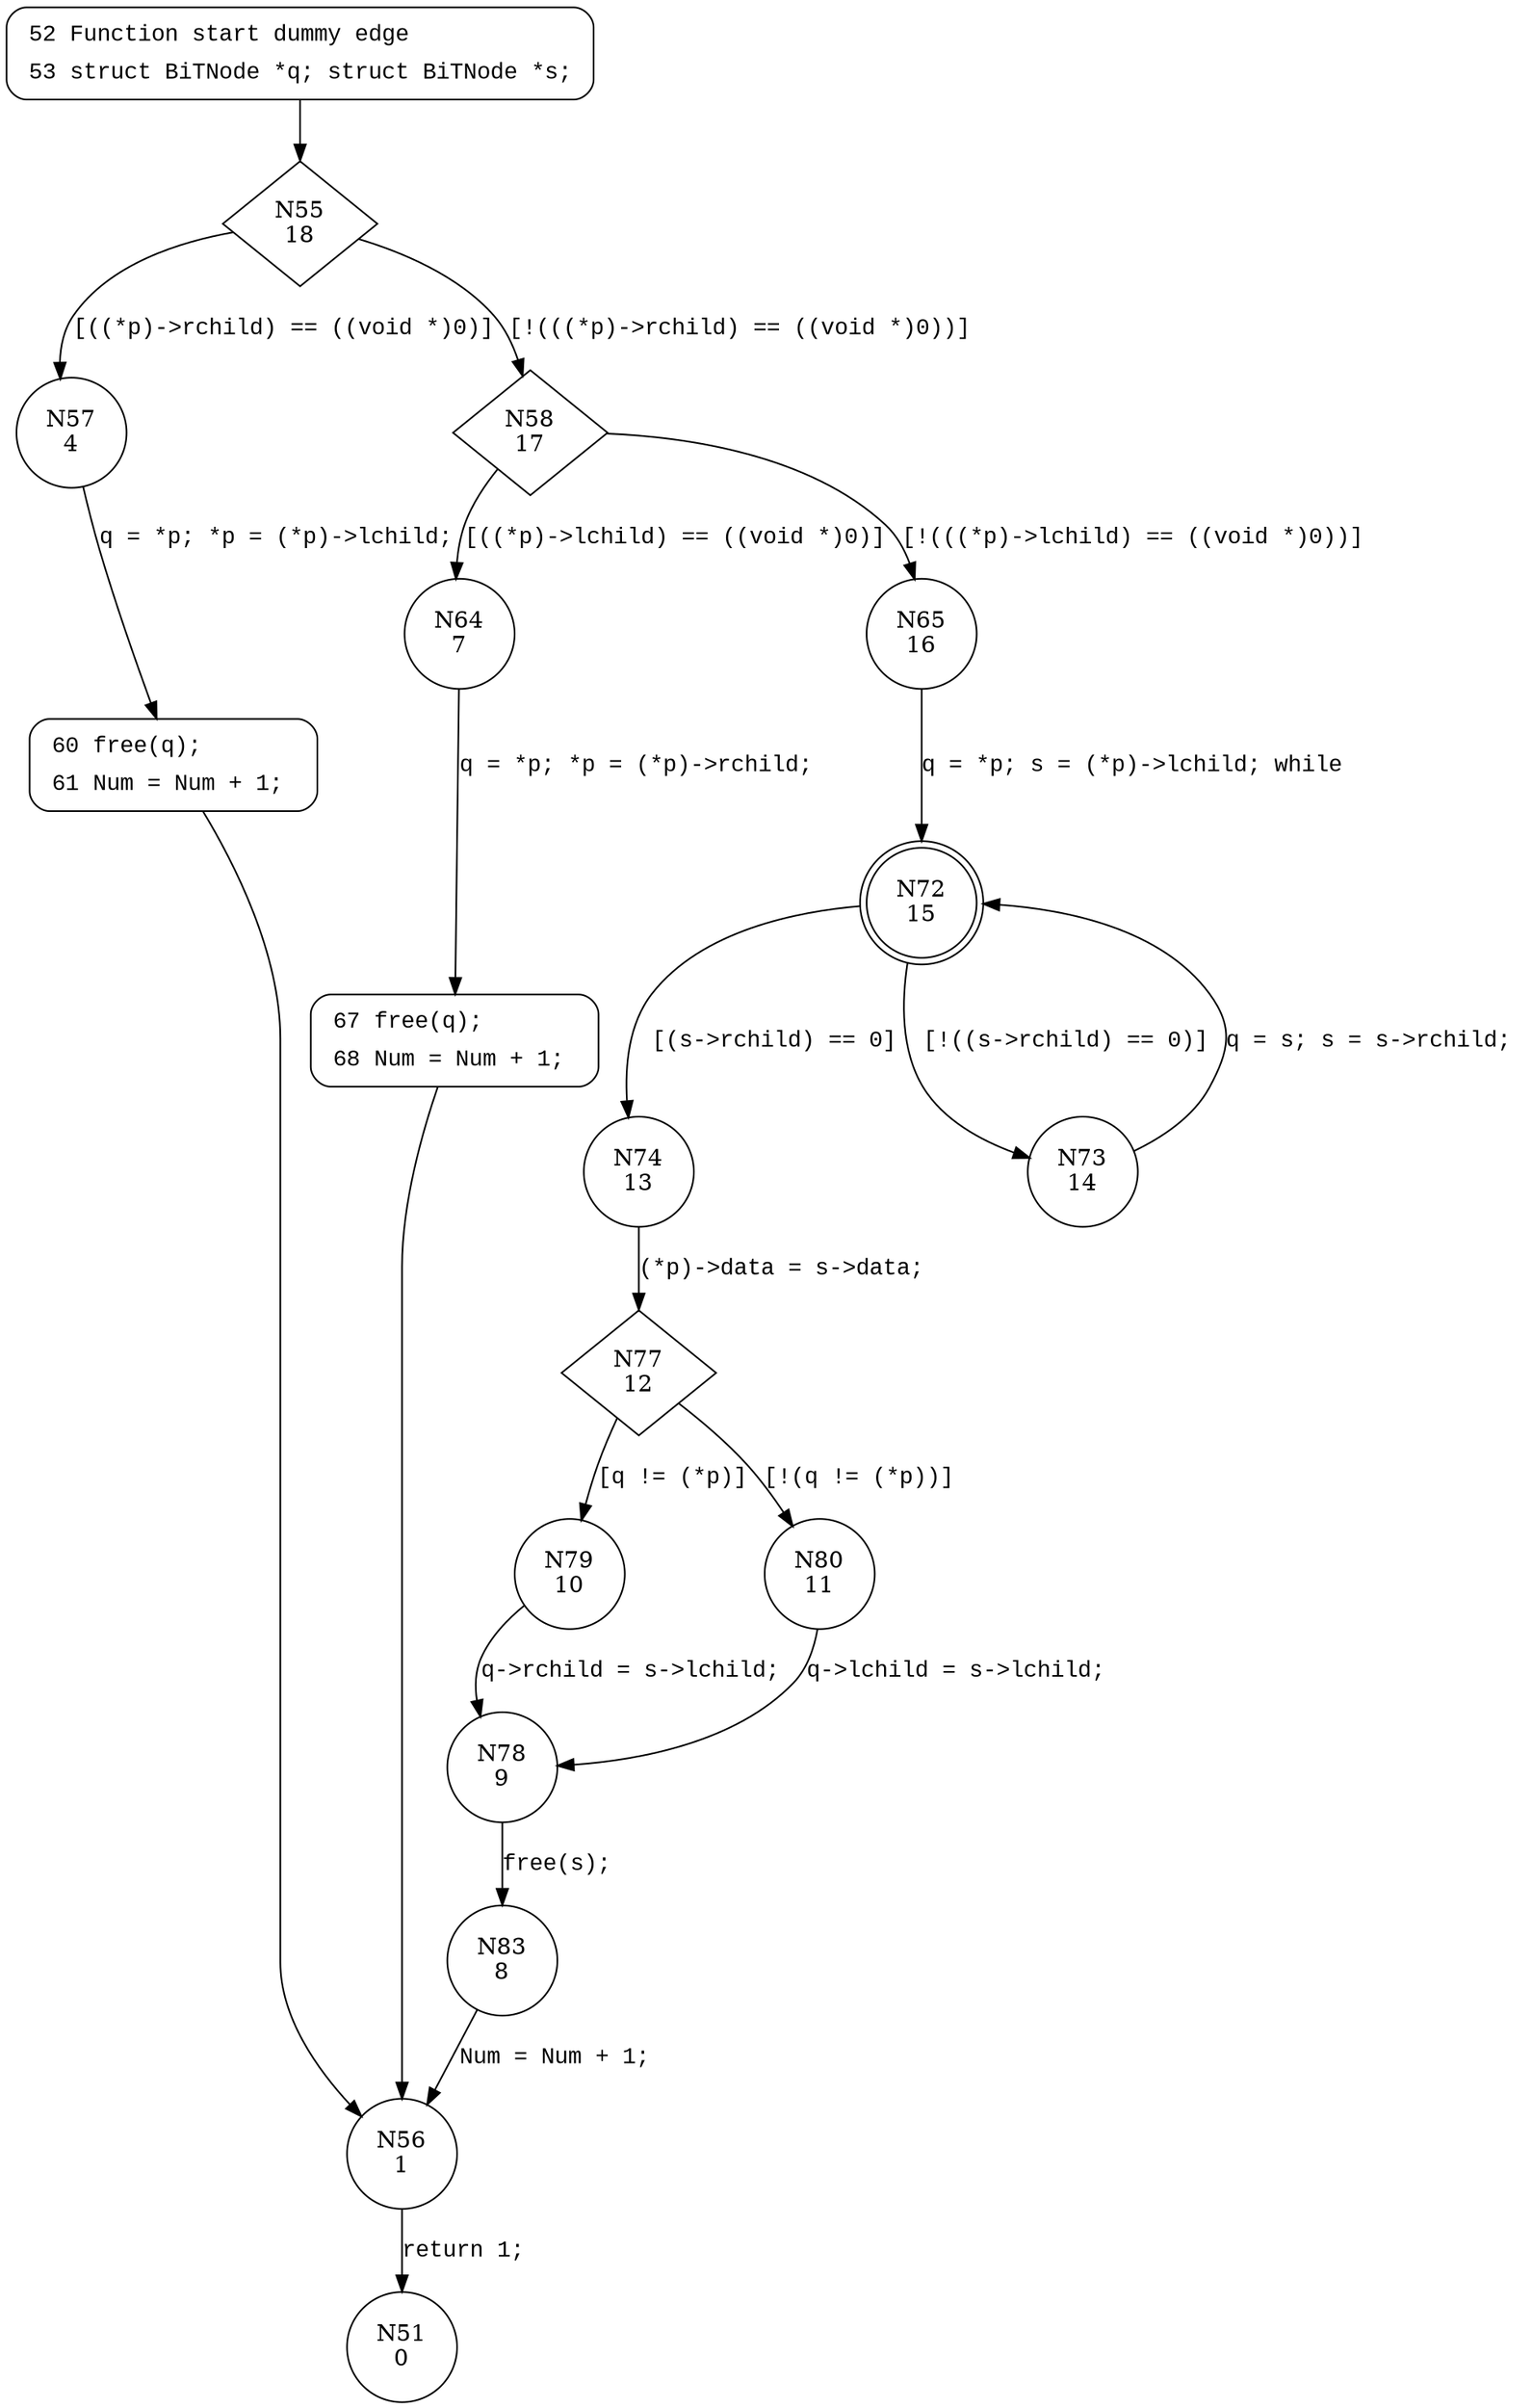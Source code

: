 digraph Delete {
55 [shape="diamond" label="N55\n18"]
57 [shape="circle" label="N57\n4"]
58 [shape="diamond" label="N58\n17"]
64 [shape="circle" label="N64\n7"]
65 [shape="circle" label="N65\n16"]
72 [shape="doublecircle" label="N72\n15"]
74 [shape="circle" label="N74\n13"]
73 [shape="circle" label="N73\n14"]
77 [shape="diamond" label="N77\n12"]
79 [shape="circle" label="N79\n10"]
80 [shape="circle" label="N80\n11"]
78 [shape="circle" label="N78\n9"]
83 [shape="circle" label="N83\n8"]
56 [shape="circle" label="N56\n1"]
51 [shape="circle" label="N51\n0"]
67 [shape="circle" label="N67\n6"]
60 [shape="circle" label="N60\n3"]
52 [style="filled,bold" penwidth="1" fillcolor="white" fontname="Courier New" shape="Mrecord" label=<<table border="0" cellborder="0" cellpadding="3" bgcolor="white"><tr><td align="right">52</td><td align="left">Function start dummy edge</td></tr><tr><td align="right">53</td><td align="left">struct BiTNode *q; struct BiTNode *s;</td></tr></table>>]
52 -> 55[label=""]
67 [style="filled,bold" penwidth="1" fillcolor="white" fontname="Courier New" shape="Mrecord" label=<<table border="0" cellborder="0" cellpadding="3" bgcolor="white"><tr><td align="right">67</td><td align="left">free(q);</td></tr><tr><td align="right">68</td><td align="left">Num = Num + 1; </td></tr></table>>]
67 -> 56[label=""]
60 [style="filled,bold" penwidth="1" fillcolor="white" fontname="Courier New" shape="Mrecord" label=<<table border="0" cellborder="0" cellpadding="3" bgcolor="white"><tr><td align="right">60</td><td align="left">free(q);</td></tr><tr><td align="right">61</td><td align="left">Num = Num + 1; </td></tr></table>>]
60 -> 56[label=""]
55 -> 57 [label="[((*p)->rchild) == ((void *)0)]" fontname="Courier New"]
55 -> 58 [label="[!(((*p)->rchild) == ((void *)0))]" fontname="Courier New"]
58 -> 64 [label="[((*p)->lchild) == ((void *)0)]" fontname="Courier New"]
58 -> 65 [label="[!(((*p)->lchild) == ((void *)0))]" fontname="Courier New"]
72 -> 74 [label="[(s->rchild) == 0]" fontname="Courier New"]
72 -> 73 [label="[!((s->rchild) == 0)]" fontname="Courier New"]
74 -> 77 [label="(*p)->data = s->data;" fontname="Courier New"]
77 -> 79 [label="[q != (*p)]" fontname="Courier New"]
77 -> 80 [label="[!(q != (*p))]" fontname="Courier New"]
78 -> 83 [label="free(s);" fontname="Courier New"]
56 -> 51 [label="return 1;" fontname="Courier New"]
64 -> 67 [label="q = *p; *p = (*p)->rchild;" fontname="Courier New"]
57 -> 60 [label="q = *p; *p = (*p)->lchild;" fontname="Courier New"]
65 -> 72 [label="q = *p; s = (*p)->lchild; while" fontname="Courier New"]
73 -> 72 [label="q = s; s = s->rchild; " fontname="Courier New"]
80 -> 78 [label="q->lchild = s->lchild; " fontname="Courier New"]
83 -> 56 [label="Num = Num + 1; " fontname="Courier New"]
79 -> 78 [label="q->rchild = s->lchild; " fontname="Courier New"]
}